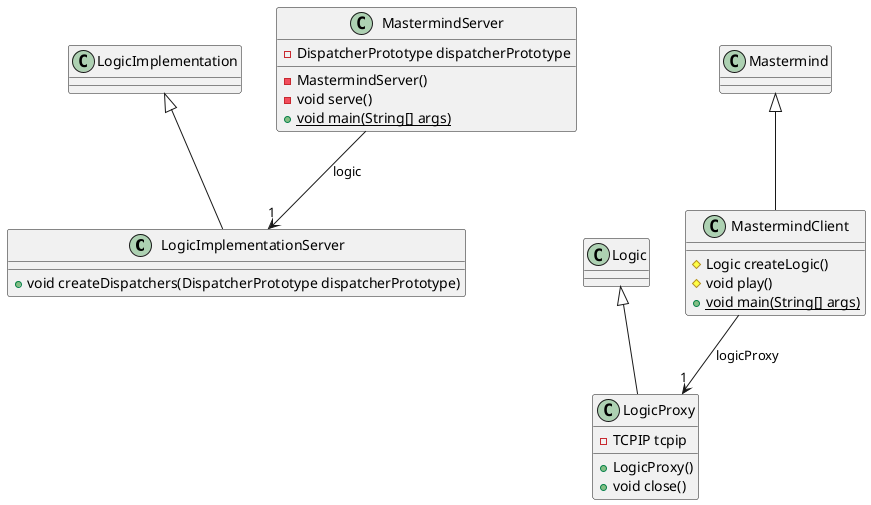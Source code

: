 @startuml pkt_mastermind_distributed
class LogicImplementationServer [[java:usantatecla.mastermind.distributed.LogicImplementationServer]] {
	+void createDispatchers(DispatcherPrototype dispatcherPrototype)
}
class LogicImplementation [[java:usantatecla.mastermind.controllers.implementation.LogicImplementation]] {
}
LogicImplementation <|-- LogicImplementationServer

class LogicProxy [[java:usantatecla.mastermind.distributed.LogicProxy]] {
	-TCPIP tcpip
	+LogicProxy()
	+void close()
}
class Logic [[java:usantatecla.mastermind.controllers.Logic]] {
}
Logic <|-- LogicProxy
class MastermindServer [[java:usantatecla.mastermind.distributed.MastermindServer]] {
	-DispatcherPrototype dispatcherPrototype
	-MastermindServer()
	-void serve()
	+{static}void main(String[] args)
}
class LogicImplementationServer [[java:usantatecla.mastermind.distributed.LogicImplementationServer]] {
}
MastermindServer --> "1" LogicImplementationServer : logic
class MastermindClient [[java:usantatecla.mastermind.distributed.MastermindClient]] {
	#Logic createLogic()
	#void play()
	+{static}void main(String[] args)
}
class LogicProxy [[java:usantatecla.mastermind.distributed.LogicProxy]] {
}
MastermindClient --> "1" LogicProxy : logicProxy
class Mastermind [[java:usantatecla.mastermind.Mastermind]] {
}
Mastermind <|-- MastermindClient
@enduml